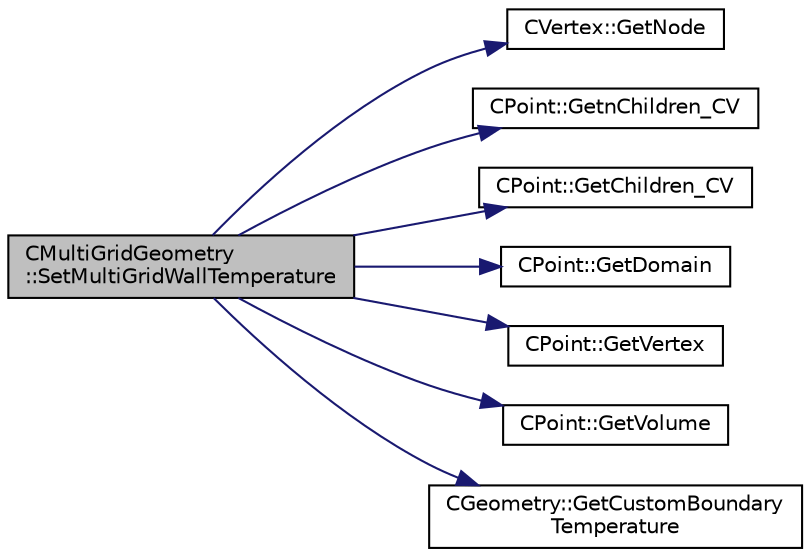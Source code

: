 digraph "CMultiGridGeometry::SetMultiGridWallTemperature"
{
  edge [fontname="Helvetica",fontsize="10",labelfontname="Helvetica",labelfontsize="10"];
  node [fontname="Helvetica",fontsize="10",shape=record];
  rankdir="LR";
  Node165 [label="CMultiGridGeometry\l::SetMultiGridWallTemperature",height=0.2,width=0.4,color="black", fillcolor="grey75", style="filled", fontcolor="black"];
  Node165 -> Node166 [color="midnightblue",fontsize="10",style="solid",fontname="Helvetica"];
  Node166 [label="CVertex::GetNode",height=0.2,width=0.4,color="black", fillcolor="white", style="filled",URL="$class_c_vertex.html#a95c513bf927464157ed96b6c79779a1f",tooltip="Get the node of the vertex. "];
  Node165 -> Node167 [color="midnightblue",fontsize="10",style="solid",fontname="Helvetica"];
  Node167 [label="CPoint::GetnChildren_CV",height=0.2,width=0.4,color="black", fillcolor="white", style="filled",URL="$class_c_point.html#aa32b71744384b293260648bff1de9a5c",tooltip="Get the number of children of an agglomerated control volume. "];
  Node165 -> Node168 [color="midnightblue",fontsize="10",style="solid",fontname="Helvetica"];
  Node168 [label="CPoint::GetChildren_CV",height=0.2,width=0.4,color="black", fillcolor="white", style="filled",URL="$class_c_point.html#a821d9feaa7488e42dfca27a349776f0a",tooltip="Get the children control volume of an agglomerated control volume. "];
  Node165 -> Node169 [color="midnightblue",fontsize="10",style="solid",fontname="Helvetica"];
  Node169 [label="CPoint::GetDomain",height=0.2,width=0.4,color="black", fillcolor="white", style="filled",URL="$class_c_point.html#a1d7e22a60d4cfef356af1cba2bab3e55",tooltip="For parallel computation, its indicates if a point must be computed or not. "];
  Node165 -> Node170 [color="midnightblue",fontsize="10",style="solid",fontname="Helvetica"];
  Node170 [label="CPoint::GetVertex",height=0.2,width=0.4,color="black", fillcolor="white", style="filled",URL="$class_c_point.html#aceac27af50af6500a034b86b329532a0",tooltip="Get the vertex that compose the control volume for a marker. "];
  Node165 -> Node171 [color="midnightblue",fontsize="10",style="solid",fontname="Helvetica"];
  Node171 [label="CPoint::GetVolume",height=0.2,width=0.4,color="black", fillcolor="white", style="filled",URL="$class_c_point.html#a3c526a15e767c7de9cf163800aa581e5",tooltip="Get area or volume of the control volume. "];
  Node165 -> Node172 [color="midnightblue",fontsize="10",style="solid",fontname="Helvetica"];
  Node172 [label="CGeometry::GetCustomBoundary\lTemperature",height=0.2,width=0.4,color="black", fillcolor="white", style="filled",URL="$class_c_geometry.html#a38017bb78dc4d6c1f60004d781772f43",tooltip="Get the value of the customized temperature at a specified vertex on a specified marker. "];
}
